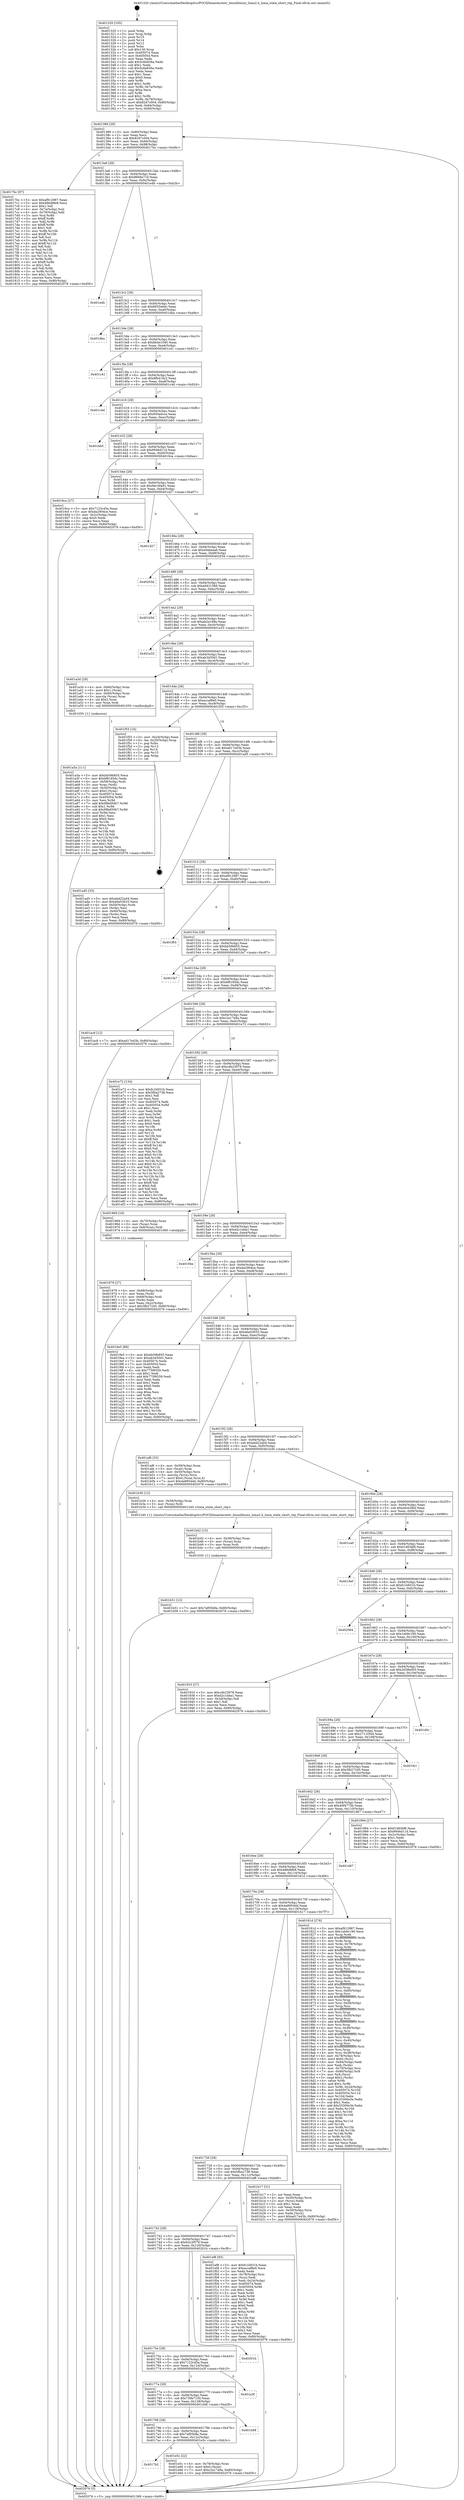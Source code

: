 digraph "0x401320" {
  label = "0x401320 (/mnt/c/Users/mathe/Desktop/tcc/POCII/binaries/extr_linuxlibxzxz_lzma2.h_lzma_state_short_rep_Final-ollvm.out::main(0))"
  labelloc = "t"
  node[shape=record]

  Entry [label="",width=0.3,height=0.3,shape=circle,fillcolor=black,style=filled]
  "0x401389" [label="{
     0x401389 [29]\l
     | [instrs]\l
     &nbsp;&nbsp;0x401389 \<+3\>: mov -0x80(%rbp),%eax\l
     &nbsp;&nbsp;0x40138c \<+2\>: mov %eax,%ecx\l
     &nbsp;&nbsp;0x40138e \<+6\>: sub $0x82d7c004,%ecx\l
     &nbsp;&nbsp;0x401394 \<+6\>: mov %eax,-0x94(%rbp)\l
     &nbsp;&nbsp;0x40139a \<+6\>: mov %ecx,-0x98(%rbp)\l
     &nbsp;&nbsp;0x4013a0 \<+6\>: je 00000000004017bc \<main+0x49c\>\l
  }"]
  "0x4017bc" [label="{
     0x4017bc [97]\l
     | [instrs]\l
     &nbsp;&nbsp;0x4017bc \<+5\>: mov $0xaf912987,%eax\l
     &nbsp;&nbsp;0x4017c1 \<+5\>: mov $0x486d8fe8,%ecx\l
     &nbsp;&nbsp;0x4017c6 \<+2\>: mov $0x1,%dl\l
     &nbsp;&nbsp;0x4017c8 \<+4\>: mov -0x7a(%rbp),%sil\l
     &nbsp;&nbsp;0x4017cc \<+4\>: mov -0x79(%rbp),%dil\l
     &nbsp;&nbsp;0x4017d0 \<+3\>: mov %sil,%r8b\l
     &nbsp;&nbsp;0x4017d3 \<+4\>: xor $0xff,%r8b\l
     &nbsp;&nbsp;0x4017d7 \<+3\>: mov %dil,%r9b\l
     &nbsp;&nbsp;0x4017da \<+4\>: xor $0xff,%r9b\l
     &nbsp;&nbsp;0x4017de \<+3\>: xor $0x1,%dl\l
     &nbsp;&nbsp;0x4017e1 \<+3\>: mov %r8b,%r10b\l
     &nbsp;&nbsp;0x4017e4 \<+4\>: and $0xff,%r10b\l
     &nbsp;&nbsp;0x4017e8 \<+3\>: and %dl,%sil\l
     &nbsp;&nbsp;0x4017eb \<+3\>: mov %r9b,%r11b\l
     &nbsp;&nbsp;0x4017ee \<+4\>: and $0xff,%r11b\l
     &nbsp;&nbsp;0x4017f2 \<+3\>: and %dl,%dil\l
     &nbsp;&nbsp;0x4017f5 \<+3\>: or %sil,%r10b\l
     &nbsp;&nbsp;0x4017f8 \<+3\>: or %dil,%r11b\l
     &nbsp;&nbsp;0x4017fb \<+3\>: xor %r11b,%r10b\l
     &nbsp;&nbsp;0x4017fe \<+3\>: or %r9b,%r8b\l
     &nbsp;&nbsp;0x401801 \<+4\>: xor $0xff,%r8b\l
     &nbsp;&nbsp;0x401805 \<+3\>: or $0x1,%dl\l
     &nbsp;&nbsp;0x401808 \<+3\>: and %dl,%r8b\l
     &nbsp;&nbsp;0x40180b \<+3\>: or %r8b,%r10b\l
     &nbsp;&nbsp;0x40180e \<+4\>: test $0x1,%r10b\l
     &nbsp;&nbsp;0x401812 \<+3\>: cmovne %ecx,%eax\l
     &nbsp;&nbsp;0x401815 \<+3\>: mov %eax,-0x80(%rbp)\l
     &nbsp;&nbsp;0x401818 \<+5\>: jmp 0000000000402076 \<main+0xd56\>\l
  }"]
  "0x4013a6" [label="{
     0x4013a6 [28]\l
     | [instrs]\l
     &nbsp;&nbsp;0x4013a6 \<+5\>: jmp 00000000004013ab \<main+0x8b\>\l
     &nbsp;&nbsp;0x4013ab \<+6\>: mov -0x94(%rbp),%eax\l
     &nbsp;&nbsp;0x4013b1 \<+5\>: sub $0x8669a716,%eax\l
     &nbsp;&nbsp;0x4013b6 \<+6\>: mov %eax,-0x9c(%rbp)\l
     &nbsp;&nbsp;0x4013bc \<+6\>: je 0000000000401e4b \<main+0xb2b\>\l
  }"]
  "0x402076" [label="{
     0x402076 [5]\l
     | [instrs]\l
     &nbsp;&nbsp;0x402076 \<+5\>: jmp 0000000000401389 \<main+0x69\>\l
  }"]
  "0x401320" [label="{
     0x401320 [105]\l
     | [instrs]\l
     &nbsp;&nbsp;0x401320 \<+1\>: push %rbp\l
     &nbsp;&nbsp;0x401321 \<+3\>: mov %rsp,%rbp\l
     &nbsp;&nbsp;0x401324 \<+2\>: push %r15\l
     &nbsp;&nbsp;0x401326 \<+2\>: push %r14\l
     &nbsp;&nbsp;0x401328 \<+2\>: push %r12\l
     &nbsp;&nbsp;0x40132a \<+1\>: push %rbx\l
     &nbsp;&nbsp;0x40132b \<+7\>: sub $0x130,%rsp\l
     &nbsp;&nbsp;0x401332 \<+7\>: mov 0x405074,%eax\l
     &nbsp;&nbsp;0x401339 \<+7\>: mov 0x405054,%ecx\l
     &nbsp;&nbsp;0x401340 \<+2\>: mov %eax,%edx\l
     &nbsp;&nbsp;0x401342 \<+6\>: add $0x5c6e836a,%edx\l
     &nbsp;&nbsp;0x401348 \<+3\>: sub $0x1,%edx\l
     &nbsp;&nbsp;0x40134b \<+6\>: sub $0x5c6e836a,%edx\l
     &nbsp;&nbsp;0x401351 \<+3\>: imul %edx,%eax\l
     &nbsp;&nbsp;0x401354 \<+3\>: and $0x1,%eax\l
     &nbsp;&nbsp;0x401357 \<+3\>: cmp $0x0,%eax\l
     &nbsp;&nbsp;0x40135a \<+4\>: sete %r8b\l
     &nbsp;&nbsp;0x40135e \<+4\>: and $0x1,%r8b\l
     &nbsp;&nbsp;0x401362 \<+4\>: mov %r8b,-0x7a(%rbp)\l
     &nbsp;&nbsp;0x401366 \<+3\>: cmp $0xa,%ecx\l
     &nbsp;&nbsp;0x401369 \<+4\>: setl %r8b\l
     &nbsp;&nbsp;0x40136d \<+4\>: and $0x1,%r8b\l
     &nbsp;&nbsp;0x401371 \<+4\>: mov %r8b,-0x79(%rbp)\l
     &nbsp;&nbsp;0x401375 \<+7\>: movl $0x82d7c004,-0x80(%rbp)\l
     &nbsp;&nbsp;0x40137c \<+6\>: mov %edi,-0x84(%rbp)\l
     &nbsp;&nbsp;0x401382 \<+7\>: mov %rsi,-0x90(%rbp)\l
  }"]
  Exit [label="",width=0.3,height=0.3,shape=circle,fillcolor=black,style=filled,peripheries=2]
  "0x401e4b" [label="{
     0x401e4b\l
  }", style=dashed]
  "0x4013c2" [label="{
     0x4013c2 [28]\l
     | [instrs]\l
     &nbsp;&nbsp;0x4013c2 \<+5\>: jmp 00000000004013c7 \<main+0xa7\>\l
     &nbsp;&nbsp;0x4013c7 \<+6\>: mov -0x94(%rbp),%eax\l
     &nbsp;&nbsp;0x4013cd \<+5\>: sub $0x8935e6dc,%eax\l
     &nbsp;&nbsp;0x4013d2 \<+6\>: mov %eax,-0xa0(%rbp)\l
     &nbsp;&nbsp;0x4013d8 \<+6\>: je 0000000000401dba \<main+0xa9a\>\l
  }"]
  "0x4017b2" [label="{
     0x4017b2\l
  }", style=dashed]
  "0x401dba" [label="{
     0x401dba\l
  }", style=dashed]
  "0x4013de" [label="{
     0x4013de [28]\l
     | [instrs]\l
     &nbsp;&nbsp;0x4013de \<+5\>: jmp 00000000004013e3 \<main+0xc3\>\l
     &nbsp;&nbsp;0x4013e3 \<+6\>: mov -0x94(%rbp),%eax\l
     &nbsp;&nbsp;0x4013e9 \<+5\>: sub $0x8b4e1040,%eax\l
     &nbsp;&nbsp;0x4013ee \<+6\>: mov %eax,-0xa4(%rbp)\l
     &nbsp;&nbsp;0x4013f4 \<+6\>: je 0000000000401c41 \<main+0x921\>\l
  }"]
  "0x401e5c" [label="{
     0x401e5c [22]\l
     | [instrs]\l
     &nbsp;&nbsp;0x401e5c \<+4\>: mov -0x78(%rbp),%rax\l
     &nbsp;&nbsp;0x401e60 \<+6\>: movl $0x0,(%rax)\l
     &nbsp;&nbsp;0x401e66 \<+7\>: movl $0xc2a17a9a,-0x80(%rbp)\l
     &nbsp;&nbsp;0x401e6d \<+5\>: jmp 0000000000402076 \<main+0xd56\>\l
  }"]
  "0x401c41" [label="{
     0x401c41\l
  }", style=dashed]
  "0x4013fa" [label="{
     0x4013fa [28]\l
     | [instrs]\l
     &nbsp;&nbsp;0x4013fa \<+5\>: jmp 00000000004013ff \<main+0xdf\>\l
     &nbsp;&nbsp;0x4013ff \<+6\>: mov -0x94(%rbp),%eax\l
     &nbsp;&nbsp;0x401405 \<+5\>: sub $0x8fb419c2,%eax\l
     &nbsp;&nbsp;0x40140a \<+6\>: mov %eax,-0xa8(%rbp)\l
     &nbsp;&nbsp;0x401410 \<+6\>: je 0000000000401c4d \<main+0x92d\>\l
  }"]
  "0x401796" [label="{
     0x401796 [28]\l
     | [instrs]\l
     &nbsp;&nbsp;0x401796 \<+5\>: jmp 000000000040179b \<main+0x47b\>\l
     &nbsp;&nbsp;0x40179b \<+6\>: mov -0x94(%rbp),%eax\l
     &nbsp;&nbsp;0x4017a1 \<+5\>: sub $0x7af05b8a,%eax\l
     &nbsp;&nbsp;0x4017a6 \<+6\>: mov %eax,-0x12c(%rbp)\l
     &nbsp;&nbsp;0x4017ac \<+6\>: je 0000000000401e5c \<main+0xb3c\>\l
  }"]
  "0x401c4d" [label="{
     0x401c4d\l
  }", style=dashed]
  "0x401416" [label="{
     0x401416 [28]\l
     | [instrs]\l
     &nbsp;&nbsp;0x401416 \<+5\>: jmp 000000000040141b \<main+0xfb\>\l
     &nbsp;&nbsp;0x40141b \<+6\>: mov -0x94(%rbp),%eax\l
     &nbsp;&nbsp;0x401421 \<+5\>: sub $0x950a0cce,%eax\l
     &nbsp;&nbsp;0x401426 \<+6\>: mov %eax,-0xac(%rbp)\l
     &nbsp;&nbsp;0x40142c \<+6\>: je 0000000000401bb5 \<main+0x895\>\l
  }"]
  "0x401d48" [label="{
     0x401d48\l
  }", style=dashed]
  "0x401bb5" [label="{
     0x401bb5\l
  }", style=dashed]
  "0x401432" [label="{
     0x401432 [28]\l
     | [instrs]\l
     &nbsp;&nbsp;0x401432 \<+5\>: jmp 0000000000401437 \<main+0x117\>\l
     &nbsp;&nbsp;0x401437 \<+6\>: mov -0x94(%rbp),%eax\l
     &nbsp;&nbsp;0x40143d \<+5\>: sub $0x9946d11d,%eax\l
     &nbsp;&nbsp;0x401442 \<+6\>: mov %eax,-0xb0(%rbp)\l
     &nbsp;&nbsp;0x401448 \<+6\>: je 00000000004019ca \<main+0x6aa\>\l
  }"]
  "0x40177a" [label="{
     0x40177a [28]\l
     | [instrs]\l
     &nbsp;&nbsp;0x40177a \<+5\>: jmp 000000000040177f \<main+0x45f\>\l
     &nbsp;&nbsp;0x40177f \<+6\>: mov -0x94(%rbp),%eax\l
     &nbsp;&nbsp;0x401785 \<+5\>: sub $0x739b7150,%eax\l
     &nbsp;&nbsp;0x40178a \<+6\>: mov %eax,-0x128(%rbp)\l
     &nbsp;&nbsp;0x401790 \<+6\>: je 0000000000401d48 \<main+0xa28\>\l
  }"]
  "0x4019ca" [label="{
     0x4019ca [27]\l
     | [instrs]\l
     &nbsp;&nbsp;0x4019ca \<+5\>: mov $0x7123c45a,%eax\l
     &nbsp;&nbsp;0x4019cf \<+5\>: mov $0xda2904ce,%ecx\l
     &nbsp;&nbsp;0x4019d4 \<+3\>: mov -0x2c(%rbp),%edx\l
     &nbsp;&nbsp;0x4019d7 \<+3\>: cmp $0x0,%edx\l
     &nbsp;&nbsp;0x4019da \<+3\>: cmove %ecx,%eax\l
     &nbsp;&nbsp;0x4019dd \<+3\>: mov %eax,-0x80(%rbp)\l
     &nbsp;&nbsp;0x4019e0 \<+5\>: jmp 0000000000402076 \<main+0xd56\>\l
  }"]
  "0x40144e" [label="{
     0x40144e [28]\l
     | [instrs]\l
     &nbsp;&nbsp;0x40144e \<+5\>: jmp 0000000000401453 \<main+0x133\>\l
     &nbsp;&nbsp;0x401453 \<+6\>: mov -0x94(%rbp),%eax\l
     &nbsp;&nbsp;0x401459 \<+5\>: sub $0x9ec38a91,%eax\l
     &nbsp;&nbsp;0x40145e \<+6\>: mov %eax,-0xb4(%rbp)\l
     &nbsp;&nbsp;0x401464 \<+6\>: je 0000000000401d27 \<main+0xa07\>\l
  }"]
  "0x401e3f" [label="{
     0x401e3f\l
  }", style=dashed]
  "0x401d27" [label="{
     0x401d27\l
  }", style=dashed]
  "0x40146a" [label="{
     0x40146a [28]\l
     | [instrs]\l
     &nbsp;&nbsp;0x40146a \<+5\>: jmp 000000000040146f \<main+0x14f\>\l
     &nbsp;&nbsp;0x40146f \<+6\>: mov -0x94(%rbp),%eax\l
     &nbsp;&nbsp;0x401475 \<+5\>: sub $0xa0abeaa6,%eax\l
     &nbsp;&nbsp;0x40147a \<+6\>: mov %eax,-0xb8(%rbp)\l
     &nbsp;&nbsp;0x401480 \<+6\>: je 000000000040203d \<main+0xd1d\>\l
  }"]
  "0x40175e" [label="{
     0x40175e [28]\l
     | [instrs]\l
     &nbsp;&nbsp;0x40175e \<+5\>: jmp 0000000000401763 \<main+0x443\>\l
     &nbsp;&nbsp;0x401763 \<+6\>: mov -0x94(%rbp),%eax\l
     &nbsp;&nbsp;0x401769 \<+5\>: sub $0x7123c45a,%eax\l
     &nbsp;&nbsp;0x40176e \<+6\>: mov %eax,-0x124(%rbp)\l
     &nbsp;&nbsp;0x401774 \<+6\>: je 0000000000401e3f \<main+0xb1f\>\l
  }"]
  "0x40203d" [label="{
     0x40203d\l
  }", style=dashed]
  "0x401486" [label="{
     0x401486 [28]\l
     | [instrs]\l
     &nbsp;&nbsp;0x401486 \<+5\>: jmp 000000000040148b \<main+0x16b\>\l
     &nbsp;&nbsp;0x40148b \<+6\>: mov -0x94(%rbp),%eax\l
     &nbsp;&nbsp;0x401491 \<+5\>: sub $0xa9431566,%eax\l
     &nbsp;&nbsp;0x401496 \<+6\>: mov %eax,-0xbc(%rbp)\l
     &nbsp;&nbsp;0x40149c \<+6\>: je 0000000000401b5d \<main+0x83d\>\l
  }"]
  "0x40201b" [label="{
     0x40201b\l
  }", style=dashed]
  "0x401b5d" [label="{
     0x401b5d\l
  }", style=dashed]
  "0x4014a2" [label="{
     0x4014a2 [28]\l
     | [instrs]\l
     &nbsp;&nbsp;0x4014a2 \<+5\>: jmp 00000000004014a7 \<main+0x187\>\l
     &nbsp;&nbsp;0x4014a7 \<+6\>: mov -0x94(%rbp),%eax\l
     &nbsp;&nbsp;0x4014ad \<+5\>: sub $0xab2a189e,%eax\l
     &nbsp;&nbsp;0x4014b2 \<+6\>: mov %eax,-0xc0(%rbp)\l
     &nbsp;&nbsp;0x4014b8 \<+6\>: je 0000000000401e33 \<main+0xb13\>\l
  }"]
  "0x401742" [label="{
     0x401742 [28]\l
     | [instrs]\l
     &nbsp;&nbsp;0x401742 \<+5\>: jmp 0000000000401747 \<main+0x427\>\l
     &nbsp;&nbsp;0x401747 \<+6\>: mov -0x94(%rbp),%eax\l
     &nbsp;&nbsp;0x40174d \<+5\>: sub $0x62c3f579,%eax\l
     &nbsp;&nbsp;0x401752 \<+6\>: mov %eax,-0x120(%rbp)\l
     &nbsp;&nbsp;0x401758 \<+6\>: je 000000000040201b \<main+0xcfb\>\l
  }"]
  "0x401e33" [label="{
     0x401e33\l
  }", style=dashed]
  "0x4014be" [label="{
     0x4014be [28]\l
     | [instrs]\l
     &nbsp;&nbsp;0x4014be \<+5\>: jmp 00000000004014c3 \<main+0x1a3\>\l
     &nbsp;&nbsp;0x4014c3 \<+6\>: mov -0x94(%rbp),%eax\l
     &nbsp;&nbsp;0x4014c9 \<+5\>: sub $0xab3450d1,%eax\l
     &nbsp;&nbsp;0x4014ce \<+6\>: mov %eax,-0xc4(%rbp)\l
     &nbsp;&nbsp;0x4014d4 \<+6\>: je 0000000000401a3d \<main+0x71d\>\l
  }"]
  "0x401ef8" [label="{
     0x401ef8 [93]\l
     | [instrs]\l
     &nbsp;&nbsp;0x401ef8 \<+5\>: mov $0xfc1b931b,%eax\l
     &nbsp;&nbsp;0x401efd \<+5\>: mov $0xaccaf8e0,%ecx\l
     &nbsp;&nbsp;0x401f02 \<+2\>: xor %edx,%edx\l
     &nbsp;&nbsp;0x401f04 \<+4\>: mov -0x78(%rbp),%rsi\l
     &nbsp;&nbsp;0x401f08 \<+2\>: mov (%rsi),%edi\l
     &nbsp;&nbsp;0x401f0a \<+3\>: mov %edi,-0x24(%rbp)\l
     &nbsp;&nbsp;0x401f0d \<+7\>: mov 0x405074,%edi\l
     &nbsp;&nbsp;0x401f14 \<+8\>: mov 0x405054,%r8d\l
     &nbsp;&nbsp;0x401f1c \<+3\>: sub $0x1,%edx\l
     &nbsp;&nbsp;0x401f1f \<+3\>: mov %edi,%r9d\l
     &nbsp;&nbsp;0x401f22 \<+3\>: add %edx,%r9d\l
     &nbsp;&nbsp;0x401f25 \<+4\>: imul %r9d,%edi\l
     &nbsp;&nbsp;0x401f29 \<+3\>: and $0x1,%edi\l
     &nbsp;&nbsp;0x401f2c \<+3\>: cmp $0x0,%edi\l
     &nbsp;&nbsp;0x401f2f \<+4\>: sete %r10b\l
     &nbsp;&nbsp;0x401f33 \<+4\>: cmp $0xa,%r8d\l
     &nbsp;&nbsp;0x401f37 \<+4\>: setl %r11b\l
     &nbsp;&nbsp;0x401f3b \<+3\>: mov %r10b,%bl\l
     &nbsp;&nbsp;0x401f3e \<+3\>: and %r11b,%bl\l
     &nbsp;&nbsp;0x401f41 \<+3\>: xor %r11b,%r10b\l
     &nbsp;&nbsp;0x401f44 \<+3\>: or %r10b,%bl\l
     &nbsp;&nbsp;0x401f47 \<+3\>: test $0x1,%bl\l
     &nbsp;&nbsp;0x401f4a \<+3\>: cmovne %ecx,%eax\l
     &nbsp;&nbsp;0x401f4d \<+3\>: mov %eax,-0x80(%rbp)\l
     &nbsp;&nbsp;0x401f50 \<+5\>: jmp 0000000000402076 \<main+0xd56\>\l
  }"]
  "0x401a3d" [label="{
     0x401a3d [29]\l
     | [instrs]\l
     &nbsp;&nbsp;0x401a3d \<+4\>: mov -0x60(%rbp),%rax\l
     &nbsp;&nbsp;0x401a41 \<+6\>: movl $0x1,(%rax)\l
     &nbsp;&nbsp;0x401a47 \<+4\>: mov -0x60(%rbp),%rax\l
     &nbsp;&nbsp;0x401a4b \<+3\>: movslq (%rax),%rax\l
     &nbsp;&nbsp;0x401a4e \<+4\>: shl $0x2,%rax\l
     &nbsp;&nbsp;0x401a52 \<+3\>: mov %rax,%rdi\l
     &nbsp;&nbsp;0x401a55 \<+5\>: call 0000000000401050 \<malloc@plt\>\l
     | [calls]\l
     &nbsp;&nbsp;0x401050 \{1\} (unknown)\l
  }"]
  "0x4014da" [label="{
     0x4014da [28]\l
     | [instrs]\l
     &nbsp;&nbsp;0x4014da \<+5\>: jmp 00000000004014df \<main+0x1bf\>\l
     &nbsp;&nbsp;0x4014df \<+6\>: mov -0x94(%rbp),%eax\l
     &nbsp;&nbsp;0x4014e5 \<+5\>: sub $0xaccaf8e0,%eax\l
     &nbsp;&nbsp;0x4014ea \<+6\>: mov %eax,-0xc8(%rbp)\l
     &nbsp;&nbsp;0x4014f0 \<+6\>: je 0000000000401f55 \<main+0xc35\>\l
  }"]
  "0x401b51" [label="{
     0x401b51 [12]\l
     | [instrs]\l
     &nbsp;&nbsp;0x401b51 \<+7\>: movl $0x7af05b8a,-0x80(%rbp)\l
     &nbsp;&nbsp;0x401b58 \<+5\>: jmp 0000000000402076 \<main+0xd56\>\l
  }"]
  "0x401f55" [label="{
     0x401f55 [16]\l
     | [instrs]\l
     &nbsp;&nbsp;0x401f55 \<+3\>: mov -0x24(%rbp),%eax\l
     &nbsp;&nbsp;0x401f58 \<+4\>: lea -0x20(%rbp),%rsp\l
     &nbsp;&nbsp;0x401f5c \<+1\>: pop %rbx\l
     &nbsp;&nbsp;0x401f5d \<+2\>: pop %r12\l
     &nbsp;&nbsp;0x401f5f \<+2\>: pop %r14\l
     &nbsp;&nbsp;0x401f61 \<+2\>: pop %r15\l
     &nbsp;&nbsp;0x401f63 \<+1\>: pop %rbp\l
     &nbsp;&nbsp;0x401f64 \<+1\>: ret\l
  }"]
  "0x4014f6" [label="{
     0x4014f6 [28]\l
     | [instrs]\l
     &nbsp;&nbsp;0x4014f6 \<+5\>: jmp 00000000004014fb \<main+0x1db\>\l
     &nbsp;&nbsp;0x4014fb \<+6\>: mov -0x94(%rbp),%eax\l
     &nbsp;&nbsp;0x401501 \<+5\>: sub $0xad17e43b,%eax\l
     &nbsp;&nbsp;0x401506 \<+6\>: mov %eax,-0xcc(%rbp)\l
     &nbsp;&nbsp;0x40150c \<+6\>: je 0000000000401ad5 \<main+0x7b5\>\l
  }"]
  "0x401b42" [label="{
     0x401b42 [15]\l
     | [instrs]\l
     &nbsp;&nbsp;0x401b42 \<+4\>: mov -0x58(%rbp),%rax\l
     &nbsp;&nbsp;0x401b46 \<+3\>: mov (%rax),%rax\l
     &nbsp;&nbsp;0x401b49 \<+3\>: mov %rax,%rdi\l
     &nbsp;&nbsp;0x401b4c \<+5\>: call 0000000000401030 \<free@plt\>\l
     | [calls]\l
     &nbsp;&nbsp;0x401030 \{1\} (unknown)\l
  }"]
  "0x401ad5" [label="{
     0x401ad5 [33]\l
     | [instrs]\l
     &nbsp;&nbsp;0x401ad5 \<+5\>: mov $0xebd22a04,%eax\l
     &nbsp;&nbsp;0x401ada \<+5\>: mov $0xdda53633,%ecx\l
     &nbsp;&nbsp;0x401adf \<+4\>: mov -0x50(%rbp),%rdx\l
     &nbsp;&nbsp;0x401ae3 \<+2\>: mov (%rdx),%esi\l
     &nbsp;&nbsp;0x401ae5 \<+4\>: mov -0x60(%rbp),%rdx\l
     &nbsp;&nbsp;0x401ae9 \<+2\>: cmp (%rdx),%esi\l
     &nbsp;&nbsp;0x401aeb \<+3\>: cmovl %ecx,%eax\l
     &nbsp;&nbsp;0x401aee \<+3\>: mov %eax,-0x80(%rbp)\l
     &nbsp;&nbsp;0x401af1 \<+5\>: jmp 0000000000402076 \<main+0xd56\>\l
  }"]
  "0x401512" [label="{
     0x401512 [28]\l
     | [instrs]\l
     &nbsp;&nbsp;0x401512 \<+5\>: jmp 0000000000401517 \<main+0x1f7\>\l
     &nbsp;&nbsp;0x401517 \<+6\>: mov -0x94(%rbp),%eax\l
     &nbsp;&nbsp;0x40151d \<+5\>: sub $0xaf912987,%eax\l
     &nbsp;&nbsp;0x401522 \<+6\>: mov %eax,-0xd0(%rbp)\l
     &nbsp;&nbsp;0x401528 \<+6\>: je 0000000000401f65 \<main+0xc45\>\l
  }"]
  "0x401726" [label="{
     0x401726 [28]\l
     | [instrs]\l
     &nbsp;&nbsp;0x401726 \<+5\>: jmp 000000000040172b \<main+0x40b\>\l
     &nbsp;&nbsp;0x40172b \<+6\>: mov -0x94(%rbp),%eax\l
     &nbsp;&nbsp;0x401731 \<+5\>: sub $0x5fba2738,%eax\l
     &nbsp;&nbsp;0x401736 \<+6\>: mov %eax,-0x11c(%rbp)\l
     &nbsp;&nbsp;0x40173c \<+6\>: je 0000000000401ef8 \<main+0xbd8\>\l
  }"]
  "0x401f65" [label="{
     0x401f65\l
  }", style=dashed]
  "0x40152e" [label="{
     0x40152e [28]\l
     | [instrs]\l
     &nbsp;&nbsp;0x40152e \<+5\>: jmp 0000000000401533 \<main+0x213\>\l
     &nbsp;&nbsp;0x401533 \<+6\>: mov -0x94(%rbp),%eax\l
     &nbsp;&nbsp;0x401539 \<+5\>: sub $0xbb59b855,%eax\l
     &nbsp;&nbsp;0x40153e \<+6\>: mov %eax,-0xd4(%rbp)\l
     &nbsp;&nbsp;0x401544 \<+6\>: je 0000000000401fa7 \<main+0xc87\>\l
  }"]
  "0x401b17" [label="{
     0x401b17 [31]\l
     | [instrs]\l
     &nbsp;&nbsp;0x401b17 \<+2\>: xor %eax,%eax\l
     &nbsp;&nbsp;0x401b19 \<+4\>: mov -0x50(%rbp),%rcx\l
     &nbsp;&nbsp;0x401b1d \<+2\>: mov (%rcx),%edx\l
     &nbsp;&nbsp;0x401b1f \<+3\>: sub $0x1,%eax\l
     &nbsp;&nbsp;0x401b22 \<+2\>: sub %eax,%edx\l
     &nbsp;&nbsp;0x401b24 \<+4\>: mov -0x50(%rbp),%rcx\l
     &nbsp;&nbsp;0x401b28 \<+2\>: mov %edx,(%rcx)\l
     &nbsp;&nbsp;0x401b2a \<+7\>: movl $0xad17e43b,-0x80(%rbp)\l
     &nbsp;&nbsp;0x401b31 \<+5\>: jmp 0000000000402076 \<main+0xd56\>\l
  }"]
  "0x401fa7" [label="{
     0x401fa7\l
  }", style=dashed]
  "0x40154a" [label="{
     0x40154a [28]\l
     | [instrs]\l
     &nbsp;&nbsp;0x40154a \<+5\>: jmp 000000000040154f \<main+0x22f\>\l
     &nbsp;&nbsp;0x40154f \<+6\>: mov -0x94(%rbp),%eax\l
     &nbsp;&nbsp;0x401555 \<+5\>: sub $0xbf8185dc,%eax\l
     &nbsp;&nbsp;0x40155a \<+6\>: mov %eax,-0xd8(%rbp)\l
     &nbsp;&nbsp;0x401560 \<+6\>: je 0000000000401ac9 \<main+0x7a9\>\l
  }"]
  "0x401a5a" [label="{
     0x401a5a [111]\l
     | [instrs]\l
     &nbsp;&nbsp;0x401a5a \<+5\>: mov $0xbb59b855,%ecx\l
     &nbsp;&nbsp;0x401a5f \<+5\>: mov $0xbf8185dc,%edx\l
     &nbsp;&nbsp;0x401a64 \<+4\>: mov -0x58(%rbp),%rdi\l
     &nbsp;&nbsp;0x401a68 \<+3\>: mov %rax,(%rdi)\l
     &nbsp;&nbsp;0x401a6b \<+4\>: mov -0x50(%rbp),%rax\l
     &nbsp;&nbsp;0x401a6f \<+6\>: movl $0x0,(%rax)\l
     &nbsp;&nbsp;0x401a75 \<+7\>: mov 0x405074,%esi\l
     &nbsp;&nbsp;0x401a7c \<+8\>: mov 0x405054,%r8d\l
     &nbsp;&nbsp;0x401a84 \<+3\>: mov %esi,%r9d\l
     &nbsp;&nbsp;0x401a87 \<+7\>: add $0x99bd50b7,%r9d\l
     &nbsp;&nbsp;0x401a8e \<+4\>: sub $0x1,%r9d\l
     &nbsp;&nbsp;0x401a92 \<+7\>: sub $0x99bd50b7,%r9d\l
     &nbsp;&nbsp;0x401a99 \<+4\>: imul %r9d,%esi\l
     &nbsp;&nbsp;0x401a9d \<+3\>: and $0x1,%esi\l
     &nbsp;&nbsp;0x401aa0 \<+3\>: cmp $0x0,%esi\l
     &nbsp;&nbsp;0x401aa3 \<+4\>: sete %r10b\l
     &nbsp;&nbsp;0x401aa7 \<+4\>: cmp $0xa,%r8d\l
     &nbsp;&nbsp;0x401aab \<+4\>: setl %r11b\l
     &nbsp;&nbsp;0x401aaf \<+3\>: mov %r10b,%bl\l
     &nbsp;&nbsp;0x401ab2 \<+3\>: and %r11b,%bl\l
     &nbsp;&nbsp;0x401ab5 \<+3\>: xor %r11b,%r10b\l
     &nbsp;&nbsp;0x401ab8 \<+3\>: or %r10b,%bl\l
     &nbsp;&nbsp;0x401abb \<+3\>: test $0x1,%bl\l
     &nbsp;&nbsp;0x401abe \<+3\>: cmovne %edx,%ecx\l
     &nbsp;&nbsp;0x401ac1 \<+3\>: mov %ecx,-0x80(%rbp)\l
     &nbsp;&nbsp;0x401ac4 \<+5\>: jmp 0000000000402076 \<main+0xd56\>\l
  }"]
  "0x401ac9" [label="{
     0x401ac9 [12]\l
     | [instrs]\l
     &nbsp;&nbsp;0x401ac9 \<+7\>: movl $0xad17e43b,-0x80(%rbp)\l
     &nbsp;&nbsp;0x401ad0 \<+5\>: jmp 0000000000402076 \<main+0xd56\>\l
  }"]
  "0x401566" [label="{
     0x401566 [28]\l
     | [instrs]\l
     &nbsp;&nbsp;0x401566 \<+5\>: jmp 000000000040156b \<main+0x24b\>\l
     &nbsp;&nbsp;0x40156b \<+6\>: mov -0x94(%rbp),%eax\l
     &nbsp;&nbsp;0x401571 \<+5\>: sub $0xc2a17a9a,%eax\l
     &nbsp;&nbsp;0x401576 \<+6\>: mov %eax,-0xdc(%rbp)\l
     &nbsp;&nbsp;0x40157c \<+6\>: je 0000000000401e72 \<main+0xb52\>\l
  }"]
  "0x401979" [label="{
     0x401979 [27]\l
     | [instrs]\l
     &nbsp;&nbsp;0x401979 \<+4\>: mov -0x68(%rbp),%rdi\l
     &nbsp;&nbsp;0x40197d \<+2\>: mov %eax,(%rdi)\l
     &nbsp;&nbsp;0x40197f \<+4\>: mov -0x68(%rbp),%rdi\l
     &nbsp;&nbsp;0x401983 \<+2\>: mov (%rdi),%eax\l
     &nbsp;&nbsp;0x401985 \<+3\>: mov %eax,-0x2c(%rbp)\l
     &nbsp;&nbsp;0x401988 \<+7\>: movl $0x3fb27245,-0x80(%rbp)\l
     &nbsp;&nbsp;0x40198f \<+5\>: jmp 0000000000402076 \<main+0xd56\>\l
  }"]
  "0x401e72" [label="{
     0x401e72 [134]\l
     | [instrs]\l
     &nbsp;&nbsp;0x401e72 \<+5\>: mov $0xfc1b931b,%eax\l
     &nbsp;&nbsp;0x401e77 \<+5\>: mov $0x5fba2738,%ecx\l
     &nbsp;&nbsp;0x401e7c \<+2\>: mov $0x1,%dl\l
     &nbsp;&nbsp;0x401e7e \<+2\>: xor %esi,%esi\l
     &nbsp;&nbsp;0x401e80 \<+7\>: mov 0x405074,%edi\l
     &nbsp;&nbsp;0x401e87 \<+8\>: mov 0x405054,%r8d\l
     &nbsp;&nbsp;0x401e8f \<+3\>: sub $0x1,%esi\l
     &nbsp;&nbsp;0x401e92 \<+3\>: mov %edi,%r9d\l
     &nbsp;&nbsp;0x401e95 \<+3\>: add %esi,%r9d\l
     &nbsp;&nbsp;0x401e98 \<+4\>: imul %r9d,%edi\l
     &nbsp;&nbsp;0x401e9c \<+3\>: and $0x1,%edi\l
     &nbsp;&nbsp;0x401e9f \<+3\>: cmp $0x0,%edi\l
     &nbsp;&nbsp;0x401ea2 \<+4\>: sete %r10b\l
     &nbsp;&nbsp;0x401ea6 \<+4\>: cmp $0xa,%r8d\l
     &nbsp;&nbsp;0x401eaa \<+4\>: setl %r11b\l
     &nbsp;&nbsp;0x401eae \<+3\>: mov %r10b,%bl\l
     &nbsp;&nbsp;0x401eb1 \<+3\>: xor $0xff,%bl\l
     &nbsp;&nbsp;0x401eb4 \<+3\>: mov %r11b,%r14b\l
     &nbsp;&nbsp;0x401eb7 \<+4\>: xor $0xff,%r14b\l
     &nbsp;&nbsp;0x401ebb \<+3\>: xor $0x0,%dl\l
     &nbsp;&nbsp;0x401ebe \<+3\>: mov %bl,%r15b\l
     &nbsp;&nbsp;0x401ec1 \<+4\>: and $0x0,%r15b\l
     &nbsp;&nbsp;0x401ec5 \<+3\>: and %dl,%r10b\l
     &nbsp;&nbsp;0x401ec8 \<+3\>: mov %r14b,%r12b\l
     &nbsp;&nbsp;0x401ecb \<+4\>: and $0x0,%r12b\l
     &nbsp;&nbsp;0x401ecf \<+3\>: and %dl,%r11b\l
     &nbsp;&nbsp;0x401ed2 \<+3\>: or %r10b,%r15b\l
     &nbsp;&nbsp;0x401ed5 \<+3\>: or %r11b,%r12b\l
     &nbsp;&nbsp;0x401ed8 \<+3\>: xor %r12b,%r15b\l
     &nbsp;&nbsp;0x401edb \<+3\>: or %r14b,%bl\l
     &nbsp;&nbsp;0x401ede \<+3\>: xor $0xff,%bl\l
     &nbsp;&nbsp;0x401ee1 \<+3\>: or $0x0,%dl\l
     &nbsp;&nbsp;0x401ee4 \<+2\>: and %dl,%bl\l
     &nbsp;&nbsp;0x401ee6 \<+3\>: or %bl,%r15b\l
     &nbsp;&nbsp;0x401ee9 \<+4\>: test $0x1,%r15b\l
     &nbsp;&nbsp;0x401eed \<+3\>: cmovne %ecx,%eax\l
     &nbsp;&nbsp;0x401ef0 \<+3\>: mov %eax,-0x80(%rbp)\l
     &nbsp;&nbsp;0x401ef3 \<+5\>: jmp 0000000000402076 \<main+0xd56\>\l
  }"]
  "0x401582" [label="{
     0x401582 [28]\l
     | [instrs]\l
     &nbsp;&nbsp;0x401582 \<+5\>: jmp 0000000000401587 \<main+0x267\>\l
     &nbsp;&nbsp;0x401587 \<+6\>: mov -0x94(%rbp),%eax\l
     &nbsp;&nbsp;0x40158d \<+5\>: sub $0xc4b23978,%eax\l
     &nbsp;&nbsp;0x401592 \<+6\>: mov %eax,-0xe0(%rbp)\l
     &nbsp;&nbsp;0x401598 \<+6\>: je 0000000000401969 \<main+0x649\>\l
  }"]
  "0x40170a" [label="{
     0x40170a [28]\l
     | [instrs]\l
     &nbsp;&nbsp;0x40170a \<+5\>: jmp 000000000040170f \<main+0x3ef\>\l
     &nbsp;&nbsp;0x40170f \<+6\>: mov -0x94(%rbp),%eax\l
     &nbsp;&nbsp;0x401715 \<+5\>: sub $0x4a8954dd,%eax\l
     &nbsp;&nbsp;0x40171a \<+6\>: mov %eax,-0x118(%rbp)\l
     &nbsp;&nbsp;0x401720 \<+6\>: je 0000000000401b17 \<main+0x7f7\>\l
  }"]
  "0x401969" [label="{
     0x401969 [16]\l
     | [instrs]\l
     &nbsp;&nbsp;0x401969 \<+4\>: mov -0x70(%rbp),%rax\l
     &nbsp;&nbsp;0x40196d \<+3\>: mov (%rax),%rax\l
     &nbsp;&nbsp;0x401970 \<+4\>: mov 0x8(%rax),%rdi\l
     &nbsp;&nbsp;0x401974 \<+5\>: call 0000000000401060 \<atoi@plt\>\l
     | [calls]\l
     &nbsp;&nbsp;0x401060 \{1\} (unknown)\l
  }"]
  "0x40159e" [label="{
     0x40159e [28]\l
     | [instrs]\l
     &nbsp;&nbsp;0x40159e \<+5\>: jmp 00000000004015a3 \<main+0x283\>\l
     &nbsp;&nbsp;0x4015a3 \<+6\>: mov -0x94(%rbp),%eax\l
     &nbsp;&nbsp;0x4015a9 \<+5\>: sub $0xd2c1dda1,%eax\l
     &nbsp;&nbsp;0x4015ae \<+6\>: mov %eax,-0xe4(%rbp)\l
     &nbsp;&nbsp;0x4015b4 \<+6\>: je 000000000040194e \<main+0x62e\>\l
  }"]
  "0x40181d" [label="{
     0x40181d [278]\l
     | [instrs]\l
     &nbsp;&nbsp;0x40181d \<+5\>: mov $0xaf912987,%eax\l
     &nbsp;&nbsp;0x401822 \<+5\>: mov $0x1eb9c190,%ecx\l
     &nbsp;&nbsp;0x401827 \<+3\>: mov %rsp,%rdx\l
     &nbsp;&nbsp;0x40182a \<+4\>: add $0xfffffffffffffff0,%rdx\l
     &nbsp;&nbsp;0x40182e \<+3\>: mov %rdx,%rsp\l
     &nbsp;&nbsp;0x401831 \<+4\>: mov %rdx,-0x78(%rbp)\l
     &nbsp;&nbsp;0x401835 \<+3\>: mov %rsp,%rdx\l
     &nbsp;&nbsp;0x401838 \<+4\>: add $0xfffffffffffffff0,%rdx\l
     &nbsp;&nbsp;0x40183c \<+3\>: mov %rdx,%rsp\l
     &nbsp;&nbsp;0x40183f \<+3\>: mov %rsp,%rsi\l
     &nbsp;&nbsp;0x401842 \<+4\>: add $0xfffffffffffffff0,%rsi\l
     &nbsp;&nbsp;0x401846 \<+3\>: mov %rsi,%rsp\l
     &nbsp;&nbsp;0x401849 \<+4\>: mov %rsi,-0x70(%rbp)\l
     &nbsp;&nbsp;0x40184d \<+3\>: mov %rsp,%rsi\l
     &nbsp;&nbsp;0x401850 \<+4\>: add $0xfffffffffffffff0,%rsi\l
     &nbsp;&nbsp;0x401854 \<+3\>: mov %rsi,%rsp\l
     &nbsp;&nbsp;0x401857 \<+4\>: mov %rsi,-0x68(%rbp)\l
     &nbsp;&nbsp;0x40185b \<+3\>: mov %rsp,%rsi\l
     &nbsp;&nbsp;0x40185e \<+4\>: add $0xfffffffffffffff0,%rsi\l
     &nbsp;&nbsp;0x401862 \<+3\>: mov %rsi,%rsp\l
     &nbsp;&nbsp;0x401865 \<+4\>: mov %rsi,-0x60(%rbp)\l
     &nbsp;&nbsp;0x401869 \<+3\>: mov %rsp,%rsi\l
     &nbsp;&nbsp;0x40186c \<+4\>: add $0xfffffffffffffff0,%rsi\l
     &nbsp;&nbsp;0x401870 \<+3\>: mov %rsi,%rsp\l
     &nbsp;&nbsp;0x401873 \<+4\>: mov %rsi,-0x58(%rbp)\l
     &nbsp;&nbsp;0x401877 \<+3\>: mov %rsp,%rsi\l
     &nbsp;&nbsp;0x40187a \<+4\>: add $0xfffffffffffffff0,%rsi\l
     &nbsp;&nbsp;0x40187e \<+3\>: mov %rsi,%rsp\l
     &nbsp;&nbsp;0x401881 \<+4\>: mov %rsi,-0x50(%rbp)\l
     &nbsp;&nbsp;0x401885 \<+3\>: mov %rsp,%rsi\l
     &nbsp;&nbsp;0x401888 \<+4\>: add $0xfffffffffffffff0,%rsi\l
     &nbsp;&nbsp;0x40188c \<+3\>: mov %rsi,%rsp\l
     &nbsp;&nbsp;0x40188f \<+4\>: mov %rsi,-0x48(%rbp)\l
     &nbsp;&nbsp;0x401893 \<+3\>: mov %rsp,%rsi\l
     &nbsp;&nbsp;0x401896 \<+4\>: add $0xfffffffffffffff0,%rsi\l
     &nbsp;&nbsp;0x40189a \<+3\>: mov %rsi,%rsp\l
     &nbsp;&nbsp;0x40189d \<+4\>: mov %rsi,-0x40(%rbp)\l
     &nbsp;&nbsp;0x4018a1 \<+3\>: mov %rsp,%rsi\l
     &nbsp;&nbsp;0x4018a4 \<+4\>: add $0xfffffffffffffff0,%rsi\l
     &nbsp;&nbsp;0x4018a8 \<+3\>: mov %rsi,%rsp\l
     &nbsp;&nbsp;0x4018ab \<+4\>: mov %rsi,-0x38(%rbp)\l
     &nbsp;&nbsp;0x4018af \<+4\>: mov -0x78(%rbp),%rsi\l
     &nbsp;&nbsp;0x4018b3 \<+6\>: movl $0x0,(%rsi)\l
     &nbsp;&nbsp;0x4018b9 \<+6\>: mov -0x84(%rbp),%edi\l
     &nbsp;&nbsp;0x4018bf \<+2\>: mov %edi,(%rdx)\l
     &nbsp;&nbsp;0x4018c1 \<+4\>: mov -0x70(%rbp),%rsi\l
     &nbsp;&nbsp;0x4018c5 \<+7\>: mov -0x90(%rbp),%r8\l
     &nbsp;&nbsp;0x4018cc \<+3\>: mov %r8,(%rsi)\l
     &nbsp;&nbsp;0x4018cf \<+3\>: cmpl $0x2,(%rdx)\l
     &nbsp;&nbsp;0x4018d2 \<+4\>: setne %r9b\l
     &nbsp;&nbsp;0x4018d6 \<+4\>: and $0x1,%r9b\l
     &nbsp;&nbsp;0x4018da \<+4\>: mov %r9b,-0x2d(%rbp)\l
     &nbsp;&nbsp;0x4018de \<+8\>: mov 0x405074,%r10d\l
     &nbsp;&nbsp;0x4018e6 \<+8\>: mov 0x405054,%r11d\l
     &nbsp;&nbsp;0x4018ee \<+3\>: mov %r10d,%ebx\l
     &nbsp;&nbsp;0x4018f1 \<+6\>: sub $0x33300e3e,%ebx\l
     &nbsp;&nbsp;0x4018f7 \<+3\>: sub $0x1,%ebx\l
     &nbsp;&nbsp;0x4018fa \<+6\>: add $0x33300e3e,%ebx\l
     &nbsp;&nbsp;0x401900 \<+4\>: imul %ebx,%r10d\l
     &nbsp;&nbsp;0x401904 \<+4\>: and $0x1,%r10d\l
     &nbsp;&nbsp;0x401908 \<+4\>: cmp $0x0,%r10d\l
     &nbsp;&nbsp;0x40190c \<+4\>: sete %r9b\l
     &nbsp;&nbsp;0x401910 \<+4\>: cmp $0xa,%r11d\l
     &nbsp;&nbsp;0x401914 \<+4\>: setl %r14b\l
     &nbsp;&nbsp;0x401918 \<+3\>: mov %r9b,%r15b\l
     &nbsp;&nbsp;0x40191b \<+3\>: and %r14b,%r15b\l
     &nbsp;&nbsp;0x40191e \<+3\>: xor %r14b,%r9b\l
     &nbsp;&nbsp;0x401921 \<+3\>: or %r9b,%r15b\l
     &nbsp;&nbsp;0x401924 \<+4\>: test $0x1,%r15b\l
     &nbsp;&nbsp;0x401928 \<+3\>: cmovne %ecx,%eax\l
     &nbsp;&nbsp;0x40192b \<+3\>: mov %eax,-0x80(%rbp)\l
     &nbsp;&nbsp;0x40192e \<+5\>: jmp 0000000000402076 \<main+0xd56\>\l
  }"]
  "0x40194e" [label="{
     0x40194e\l
  }", style=dashed]
  "0x4015ba" [label="{
     0x4015ba [28]\l
     | [instrs]\l
     &nbsp;&nbsp;0x4015ba \<+5\>: jmp 00000000004015bf \<main+0x29f\>\l
     &nbsp;&nbsp;0x4015bf \<+6\>: mov -0x94(%rbp),%eax\l
     &nbsp;&nbsp;0x4015c5 \<+5\>: sub $0xda2904ce,%eax\l
     &nbsp;&nbsp;0x4015ca \<+6\>: mov %eax,-0xe8(%rbp)\l
     &nbsp;&nbsp;0x4015d0 \<+6\>: je 00000000004019e5 \<main+0x6c5\>\l
  }"]
  "0x4016ee" [label="{
     0x4016ee [28]\l
     | [instrs]\l
     &nbsp;&nbsp;0x4016ee \<+5\>: jmp 00000000004016f3 \<main+0x3d3\>\l
     &nbsp;&nbsp;0x4016f3 \<+6\>: mov -0x94(%rbp),%eax\l
     &nbsp;&nbsp;0x4016f9 \<+5\>: sub $0x486d8fe8,%eax\l
     &nbsp;&nbsp;0x4016fe \<+6\>: mov %eax,-0x114(%rbp)\l
     &nbsp;&nbsp;0x401704 \<+6\>: je 000000000040181d \<main+0x4fd\>\l
  }"]
  "0x4019e5" [label="{
     0x4019e5 [88]\l
     | [instrs]\l
     &nbsp;&nbsp;0x4019e5 \<+5\>: mov $0xbb59b855,%eax\l
     &nbsp;&nbsp;0x4019ea \<+5\>: mov $0xab3450d1,%ecx\l
     &nbsp;&nbsp;0x4019ef \<+7\>: mov 0x405074,%edx\l
     &nbsp;&nbsp;0x4019f6 \<+7\>: mov 0x405054,%esi\l
     &nbsp;&nbsp;0x4019fd \<+2\>: mov %edx,%edi\l
     &nbsp;&nbsp;0x4019ff \<+6\>: sub $0x775f6559,%edi\l
     &nbsp;&nbsp;0x401a05 \<+3\>: sub $0x1,%edi\l
     &nbsp;&nbsp;0x401a08 \<+6\>: add $0x775f6559,%edi\l
     &nbsp;&nbsp;0x401a0e \<+3\>: imul %edi,%edx\l
     &nbsp;&nbsp;0x401a11 \<+3\>: and $0x1,%edx\l
     &nbsp;&nbsp;0x401a14 \<+3\>: cmp $0x0,%edx\l
     &nbsp;&nbsp;0x401a17 \<+4\>: sete %r8b\l
     &nbsp;&nbsp;0x401a1b \<+3\>: cmp $0xa,%esi\l
     &nbsp;&nbsp;0x401a1e \<+4\>: setl %r9b\l
     &nbsp;&nbsp;0x401a22 \<+3\>: mov %r8b,%r10b\l
     &nbsp;&nbsp;0x401a25 \<+3\>: and %r9b,%r10b\l
     &nbsp;&nbsp;0x401a28 \<+3\>: xor %r9b,%r8b\l
     &nbsp;&nbsp;0x401a2b \<+3\>: or %r8b,%r10b\l
     &nbsp;&nbsp;0x401a2e \<+4\>: test $0x1,%r10b\l
     &nbsp;&nbsp;0x401a32 \<+3\>: cmovne %ecx,%eax\l
     &nbsp;&nbsp;0x401a35 \<+3\>: mov %eax,-0x80(%rbp)\l
     &nbsp;&nbsp;0x401a38 \<+5\>: jmp 0000000000402076 \<main+0xd56\>\l
  }"]
  "0x4015d6" [label="{
     0x4015d6 [28]\l
     | [instrs]\l
     &nbsp;&nbsp;0x4015d6 \<+5\>: jmp 00000000004015db \<main+0x2bb\>\l
     &nbsp;&nbsp;0x4015db \<+6\>: mov -0x94(%rbp),%eax\l
     &nbsp;&nbsp;0x4015e1 \<+5\>: sub $0xdda53633,%eax\l
     &nbsp;&nbsp;0x4015e6 \<+6\>: mov %eax,-0xec(%rbp)\l
     &nbsp;&nbsp;0x4015ec \<+6\>: je 0000000000401af6 \<main+0x7d6\>\l
  }"]
  "0x401d67" [label="{
     0x401d67\l
  }", style=dashed]
  "0x401af6" [label="{
     0x401af6 [33]\l
     | [instrs]\l
     &nbsp;&nbsp;0x401af6 \<+4\>: mov -0x58(%rbp),%rax\l
     &nbsp;&nbsp;0x401afa \<+3\>: mov (%rax),%rax\l
     &nbsp;&nbsp;0x401afd \<+4\>: mov -0x50(%rbp),%rcx\l
     &nbsp;&nbsp;0x401b01 \<+3\>: movslq (%rcx),%rcx\l
     &nbsp;&nbsp;0x401b04 \<+7\>: movl $0x0,(%rax,%rcx,4)\l
     &nbsp;&nbsp;0x401b0b \<+7\>: movl $0x4a8954dd,-0x80(%rbp)\l
     &nbsp;&nbsp;0x401b12 \<+5\>: jmp 0000000000402076 \<main+0xd56\>\l
  }"]
  "0x4015f2" [label="{
     0x4015f2 [28]\l
     | [instrs]\l
     &nbsp;&nbsp;0x4015f2 \<+5\>: jmp 00000000004015f7 \<main+0x2d7\>\l
     &nbsp;&nbsp;0x4015f7 \<+6\>: mov -0x94(%rbp),%eax\l
     &nbsp;&nbsp;0x4015fd \<+5\>: sub $0xebd22a04,%eax\l
     &nbsp;&nbsp;0x401602 \<+6\>: mov %eax,-0xf0(%rbp)\l
     &nbsp;&nbsp;0x401608 \<+6\>: je 0000000000401b36 \<main+0x816\>\l
  }"]
  "0x4016d2" [label="{
     0x4016d2 [28]\l
     | [instrs]\l
     &nbsp;&nbsp;0x4016d2 \<+5\>: jmp 00000000004016d7 \<main+0x3b7\>\l
     &nbsp;&nbsp;0x4016d7 \<+6\>: mov -0x94(%rbp),%eax\l
     &nbsp;&nbsp;0x4016dd \<+5\>: sub $0x40f4773b,%eax\l
     &nbsp;&nbsp;0x4016e2 \<+6\>: mov %eax,-0x110(%rbp)\l
     &nbsp;&nbsp;0x4016e8 \<+6\>: je 0000000000401d67 \<main+0xa47\>\l
  }"]
  "0x401b36" [label="{
     0x401b36 [12]\l
     | [instrs]\l
     &nbsp;&nbsp;0x401b36 \<+4\>: mov -0x58(%rbp),%rax\l
     &nbsp;&nbsp;0x401b3a \<+3\>: mov (%rax),%rdi\l
     &nbsp;&nbsp;0x401b3d \<+5\>: call 0000000000401240 \<lzma_state_short_rep\>\l
     | [calls]\l
     &nbsp;&nbsp;0x401240 \{1\} (/mnt/c/Users/mathe/Desktop/tcc/POCII/binaries/extr_linuxlibxzxz_lzma2.h_lzma_state_short_rep_Final-ollvm.out::lzma_state_short_rep)\l
  }"]
  "0x40160e" [label="{
     0x40160e [28]\l
     | [instrs]\l
     &nbsp;&nbsp;0x40160e \<+5\>: jmp 0000000000401613 \<main+0x2f3\>\l
     &nbsp;&nbsp;0x401613 \<+6\>: mov -0x94(%rbp),%eax\l
     &nbsp;&nbsp;0x401619 \<+5\>: sub $0xedce2fbd,%eax\l
     &nbsp;&nbsp;0x40161e \<+6\>: mov %eax,-0xf4(%rbp)\l
     &nbsp;&nbsp;0x401624 \<+6\>: je 0000000000401ca0 \<main+0x980\>\l
  }"]
  "0x401994" [label="{
     0x401994 [27]\l
     | [instrs]\l
     &nbsp;&nbsp;0x401994 \<+5\>: mov $0xf1483bf6,%eax\l
     &nbsp;&nbsp;0x401999 \<+5\>: mov $0x9946d11d,%ecx\l
     &nbsp;&nbsp;0x40199e \<+3\>: mov -0x2c(%rbp),%edx\l
     &nbsp;&nbsp;0x4019a1 \<+3\>: cmp $0x1,%edx\l
     &nbsp;&nbsp;0x4019a4 \<+3\>: cmovl %ecx,%eax\l
     &nbsp;&nbsp;0x4019a7 \<+3\>: mov %eax,-0x80(%rbp)\l
     &nbsp;&nbsp;0x4019aa \<+5\>: jmp 0000000000402076 \<main+0xd56\>\l
  }"]
  "0x401ca0" [label="{
     0x401ca0\l
  }", style=dashed]
  "0x40162a" [label="{
     0x40162a [28]\l
     | [instrs]\l
     &nbsp;&nbsp;0x40162a \<+5\>: jmp 000000000040162f \<main+0x30f\>\l
     &nbsp;&nbsp;0x40162f \<+6\>: mov -0x94(%rbp),%eax\l
     &nbsp;&nbsp;0x401635 \<+5\>: sub $0xf1483bf6,%eax\l
     &nbsp;&nbsp;0x40163a \<+6\>: mov %eax,-0xf8(%rbp)\l
     &nbsp;&nbsp;0x401640 \<+6\>: je 00000000004019af \<main+0x68f\>\l
  }"]
  "0x4016b6" [label="{
     0x4016b6 [28]\l
     | [instrs]\l
     &nbsp;&nbsp;0x4016b6 \<+5\>: jmp 00000000004016bb \<main+0x39b\>\l
     &nbsp;&nbsp;0x4016bb \<+6\>: mov -0x94(%rbp),%eax\l
     &nbsp;&nbsp;0x4016c1 \<+5\>: sub $0x3fb27245,%eax\l
     &nbsp;&nbsp;0x4016c6 \<+6\>: mov %eax,-0x10c(%rbp)\l
     &nbsp;&nbsp;0x4016cc \<+6\>: je 0000000000401994 \<main+0x674\>\l
  }"]
  "0x4019af" [label="{
     0x4019af\l
  }", style=dashed]
  "0x401646" [label="{
     0x401646 [28]\l
     | [instrs]\l
     &nbsp;&nbsp;0x401646 \<+5\>: jmp 000000000040164b \<main+0x32b\>\l
     &nbsp;&nbsp;0x40164b \<+6\>: mov -0x94(%rbp),%eax\l
     &nbsp;&nbsp;0x401651 \<+5\>: sub $0xfc1b931b,%eax\l
     &nbsp;&nbsp;0x401656 \<+6\>: mov %eax,-0xfc(%rbp)\l
     &nbsp;&nbsp;0x40165c \<+6\>: je 0000000000402064 \<main+0xd44\>\l
  }"]
  "0x401fe1" [label="{
     0x401fe1\l
  }", style=dashed]
  "0x402064" [label="{
     0x402064\l
  }", style=dashed]
  "0x401662" [label="{
     0x401662 [28]\l
     | [instrs]\l
     &nbsp;&nbsp;0x401662 \<+5\>: jmp 0000000000401667 \<main+0x347\>\l
     &nbsp;&nbsp;0x401667 \<+6\>: mov -0x94(%rbp),%eax\l
     &nbsp;&nbsp;0x40166d \<+5\>: sub $0x1eb9c190,%eax\l
     &nbsp;&nbsp;0x401672 \<+6\>: mov %eax,-0x100(%rbp)\l
     &nbsp;&nbsp;0x401678 \<+6\>: je 0000000000401933 \<main+0x613\>\l
  }"]
  "0x40169a" [label="{
     0x40169a [28]\l
     | [instrs]\l
     &nbsp;&nbsp;0x40169a \<+5\>: jmp 000000000040169f \<main+0x37f\>\l
     &nbsp;&nbsp;0x40169f \<+6\>: mov -0x94(%rbp),%eax\l
     &nbsp;&nbsp;0x4016a5 \<+5\>: sub $0x2711f3d4,%eax\l
     &nbsp;&nbsp;0x4016aa \<+6\>: mov %eax,-0x108(%rbp)\l
     &nbsp;&nbsp;0x4016b0 \<+6\>: je 0000000000401fe1 \<main+0xcc1\>\l
  }"]
  "0x401933" [label="{
     0x401933 [27]\l
     | [instrs]\l
     &nbsp;&nbsp;0x401933 \<+5\>: mov $0xc4b23978,%eax\l
     &nbsp;&nbsp;0x401938 \<+5\>: mov $0xd2c1dda1,%ecx\l
     &nbsp;&nbsp;0x40193d \<+3\>: mov -0x2d(%rbp),%dl\l
     &nbsp;&nbsp;0x401940 \<+3\>: test $0x1,%dl\l
     &nbsp;&nbsp;0x401943 \<+3\>: cmovne %ecx,%eax\l
     &nbsp;&nbsp;0x401946 \<+3\>: mov %eax,-0x80(%rbp)\l
     &nbsp;&nbsp;0x401949 \<+5\>: jmp 0000000000402076 \<main+0xd56\>\l
  }"]
  "0x40167e" [label="{
     0x40167e [28]\l
     | [instrs]\l
     &nbsp;&nbsp;0x40167e \<+5\>: jmp 0000000000401683 \<main+0x363\>\l
     &nbsp;&nbsp;0x401683 \<+6\>: mov -0x94(%rbp),%eax\l
     &nbsp;&nbsp;0x401689 \<+5\>: sub $0x2058e003,%eax\l
     &nbsp;&nbsp;0x40168e \<+6\>: mov %eax,-0x104(%rbp)\l
     &nbsp;&nbsp;0x401694 \<+6\>: je 0000000000401d0c \<main+0x9ec\>\l
  }"]
  "0x401d0c" [label="{
     0x401d0c\l
  }", style=dashed]
  Entry -> "0x401320" [label=" 1"]
  "0x401389" -> "0x4017bc" [label=" 1"]
  "0x401389" -> "0x4013a6" [label=" 17"]
  "0x4017bc" -> "0x402076" [label=" 1"]
  "0x401320" -> "0x401389" [label=" 1"]
  "0x402076" -> "0x401389" [label=" 17"]
  "0x401f55" -> Exit [label=" 1"]
  "0x4013a6" -> "0x401e4b" [label=" 0"]
  "0x4013a6" -> "0x4013c2" [label=" 17"]
  "0x401ef8" -> "0x402076" [label=" 1"]
  "0x4013c2" -> "0x401dba" [label=" 0"]
  "0x4013c2" -> "0x4013de" [label=" 17"]
  "0x401e72" -> "0x402076" [label=" 1"]
  "0x4013de" -> "0x401c41" [label=" 0"]
  "0x4013de" -> "0x4013fa" [label=" 17"]
  "0x401e5c" -> "0x402076" [label=" 1"]
  "0x4013fa" -> "0x401c4d" [label=" 0"]
  "0x4013fa" -> "0x401416" [label=" 17"]
  "0x401796" -> "0x401e5c" [label=" 1"]
  "0x401416" -> "0x401bb5" [label=" 0"]
  "0x401416" -> "0x401432" [label=" 17"]
  "0x401796" -> "0x4017b2" [label=" 0"]
  "0x401432" -> "0x4019ca" [label=" 1"]
  "0x401432" -> "0x40144e" [label=" 16"]
  "0x40177a" -> "0x401d48" [label=" 0"]
  "0x40144e" -> "0x401d27" [label=" 0"]
  "0x40144e" -> "0x40146a" [label=" 16"]
  "0x40177a" -> "0x401796" [label=" 1"]
  "0x40146a" -> "0x40203d" [label=" 0"]
  "0x40146a" -> "0x401486" [label=" 16"]
  "0x40175e" -> "0x401e3f" [label=" 0"]
  "0x401486" -> "0x401b5d" [label=" 0"]
  "0x401486" -> "0x4014a2" [label=" 16"]
  "0x40175e" -> "0x40177a" [label=" 1"]
  "0x4014a2" -> "0x401e33" [label=" 0"]
  "0x4014a2" -> "0x4014be" [label=" 16"]
  "0x401742" -> "0x40201b" [label=" 0"]
  "0x4014be" -> "0x401a3d" [label=" 1"]
  "0x4014be" -> "0x4014da" [label=" 15"]
  "0x401742" -> "0x40175e" [label=" 1"]
  "0x4014da" -> "0x401f55" [label=" 1"]
  "0x4014da" -> "0x4014f6" [label=" 14"]
  "0x401726" -> "0x401ef8" [label=" 1"]
  "0x4014f6" -> "0x401ad5" [label=" 2"]
  "0x4014f6" -> "0x401512" [label=" 12"]
  "0x401726" -> "0x401742" [label=" 1"]
  "0x401512" -> "0x401f65" [label=" 0"]
  "0x401512" -> "0x40152e" [label=" 12"]
  "0x401b51" -> "0x402076" [label=" 1"]
  "0x40152e" -> "0x401fa7" [label=" 0"]
  "0x40152e" -> "0x40154a" [label=" 12"]
  "0x401b42" -> "0x401b51" [label=" 1"]
  "0x40154a" -> "0x401ac9" [label=" 1"]
  "0x40154a" -> "0x401566" [label=" 11"]
  "0x401b17" -> "0x402076" [label=" 1"]
  "0x401566" -> "0x401e72" [label=" 1"]
  "0x401566" -> "0x401582" [label=" 10"]
  "0x40170a" -> "0x401726" [label=" 2"]
  "0x401582" -> "0x401969" [label=" 1"]
  "0x401582" -> "0x40159e" [label=" 9"]
  "0x401b36" -> "0x401b42" [label=" 1"]
  "0x40159e" -> "0x40194e" [label=" 0"]
  "0x40159e" -> "0x4015ba" [label=" 9"]
  "0x401af6" -> "0x402076" [label=" 1"]
  "0x4015ba" -> "0x4019e5" [label=" 1"]
  "0x4015ba" -> "0x4015d6" [label=" 8"]
  "0x401ac9" -> "0x402076" [label=" 1"]
  "0x4015d6" -> "0x401af6" [label=" 1"]
  "0x4015d6" -> "0x4015f2" [label=" 7"]
  "0x401a5a" -> "0x402076" [label=" 1"]
  "0x4015f2" -> "0x401b36" [label=" 1"]
  "0x4015f2" -> "0x40160e" [label=" 6"]
  "0x4019e5" -> "0x402076" [label=" 1"]
  "0x40160e" -> "0x401ca0" [label=" 0"]
  "0x40160e" -> "0x40162a" [label=" 6"]
  "0x4019ca" -> "0x402076" [label=" 1"]
  "0x40162a" -> "0x4019af" [label=" 0"]
  "0x40162a" -> "0x401646" [label=" 6"]
  "0x401979" -> "0x402076" [label=" 1"]
  "0x401646" -> "0x402064" [label=" 0"]
  "0x401646" -> "0x401662" [label=" 6"]
  "0x401969" -> "0x401979" [label=" 1"]
  "0x401662" -> "0x401933" [label=" 1"]
  "0x401662" -> "0x40167e" [label=" 5"]
  "0x40181d" -> "0x402076" [label=" 1"]
  "0x40167e" -> "0x401d0c" [label=" 0"]
  "0x40167e" -> "0x40169a" [label=" 5"]
  "0x401933" -> "0x402076" [label=" 1"]
  "0x40169a" -> "0x401fe1" [label=" 0"]
  "0x40169a" -> "0x4016b6" [label=" 5"]
  "0x401994" -> "0x402076" [label=" 1"]
  "0x4016b6" -> "0x401994" [label=" 1"]
  "0x4016b6" -> "0x4016d2" [label=" 4"]
  "0x401a3d" -> "0x401a5a" [label=" 1"]
  "0x4016d2" -> "0x401d67" [label=" 0"]
  "0x4016d2" -> "0x4016ee" [label=" 4"]
  "0x401ad5" -> "0x402076" [label=" 2"]
  "0x4016ee" -> "0x40181d" [label=" 1"]
  "0x4016ee" -> "0x40170a" [label=" 3"]
  "0x40170a" -> "0x401b17" [label=" 1"]
}
